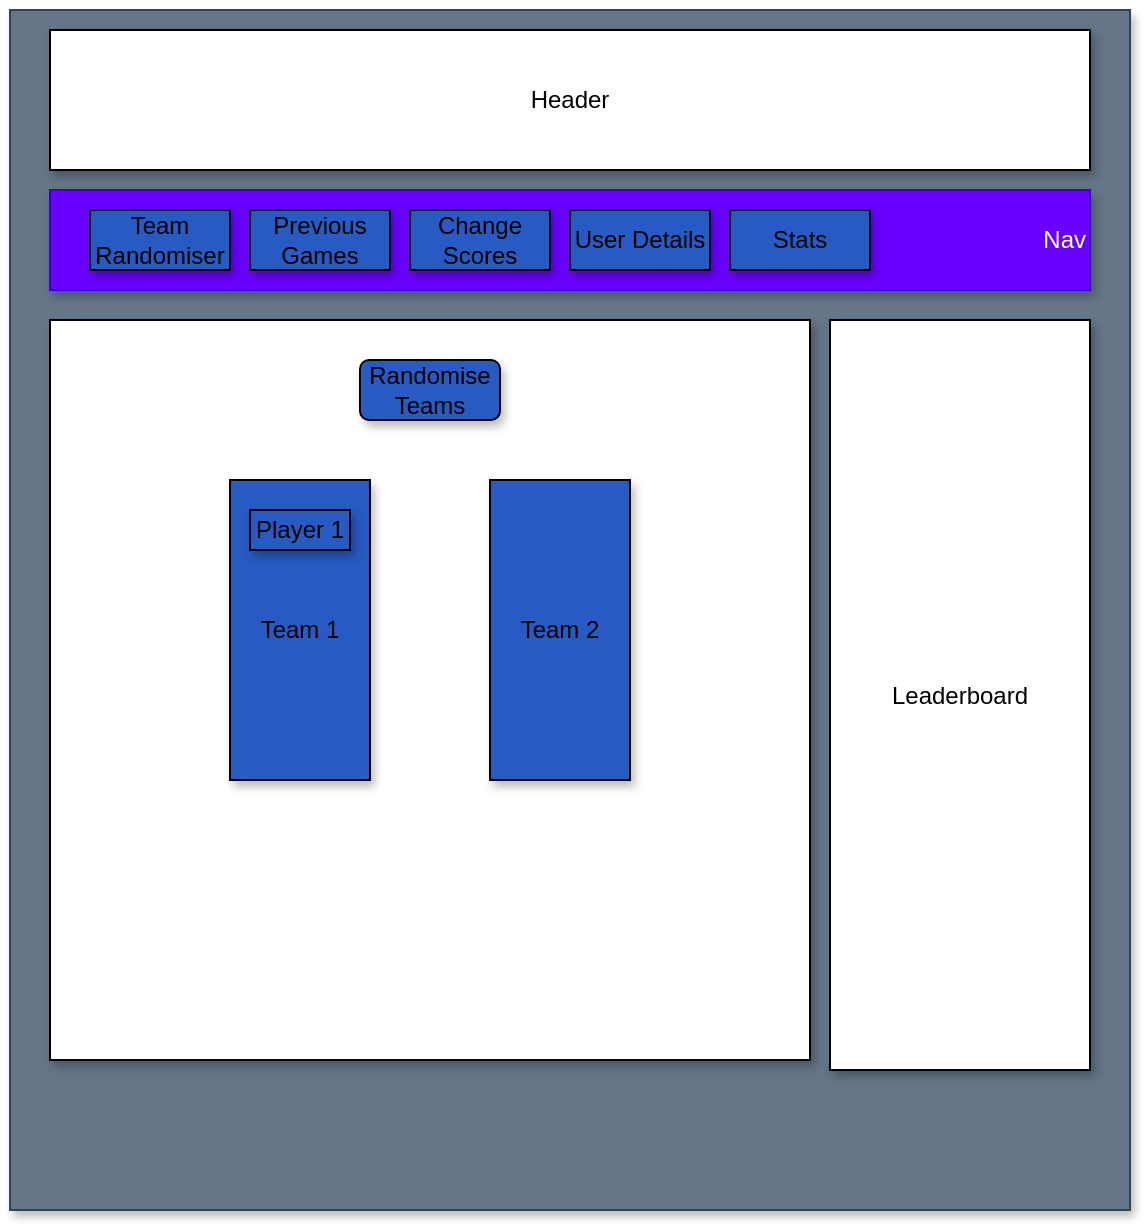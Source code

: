 <mxfile version="14.2.4" type="embed">
    <diagram id="EX7O7wGmSMzRYAoEkmwf" name="Page-1">
        <mxGraphModel dx="771" dy="585" grid="1" gridSize="10" guides="1" tooltips="1" connect="1" arrows="1" fold="1" page="1" pageScale="1" pageWidth="827" pageHeight="1169" math="0" shadow="0">
            <root>
                <mxCell id="0"/>
                <mxCell id="1" parent="0"/>
                <mxCell id="3" value="" style="rounded=0;whiteSpace=wrap;html=1;fillColor=#647687;strokeColor=#314354;fontColor=#ffffff;shadow=1;" vertex="1" parent="1">
                    <mxGeometry x="40" y="40" width="560" height="600" as="geometry"/>
                </mxCell>
                <mxCell id="4" value="Header" style="rounded=0;whiteSpace=wrap;html=1;shadow=1;" vertex="1" parent="1">
                    <mxGeometry x="60" y="50" width="520" height="70" as="geometry"/>
                </mxCell>
                <mxCell id="5" value="Leaderboard" style="rounded=0;whiteSpace=wrap;html=1;shadow=1;align=center;" vertex="1" parent="1">
                    <mxGeometry x="450" y="195" width="130" height="375" as="geometry"/>
                </mxCell>
                <mxCell id="6" value="" style="rounded=0;whiteSpace=wrap;html=1;shadow=1;" vertex="1" parent="1">
                    <mxGeometry x="60" y="195" width="380" height="370" as="geometry"/>
                </mxCell>
                <mxCell id="8" value="Randomise Teams" style="rounded=1;whiteSpace=wrap;html=1;shadow=1;fillColor=#275AC2;" vertex="1" parent="1">
                    <mxGeometry x="215" y="215" width="70" height="30" as="geometry"/>
                </mxCell>
                <mxCell id="9" value="Team 1" style="rounded=0;whiteSpace=wrap;html=1;shadow=1;fillColor=#275AC2;" vertex="1" parent="1">
                    <mxGeometry x="150" y="275" width="70" height="150" as="geometry"/>
                </mxCell>
                <mxCell id="10" value="Team 2" style="rounded=0;whiteSpace=wrap;html=1;shadow=1;fillColor=#275AC2;" vertex="1" parent="1">
                    <mxGeometry x="280" y="275" width="70" height="150" as="geometry"/>
                </mxCell>
                <mxCell id="11" value="Nav" style="rounded=0;whiteSpace=wrap;html=1;shadow=1;fillColor=#6a00ff;align=right;strokeColor=#3700CC;fontColor=#ffffff;" vertex="1" parent="1">
                    <mxGeometry x="60" y="130" width="520" height="50" as="geometry"/>
                </mxCell>
                <mxCell id="12" value="Team Randomiser" style="rounded=0;whiteSpace=wrap;html=1;shadow=1;fillColor=#275AC2;fontStyle=0" vertex="1" parent="1">
                    <mxGeometry x="80" y="140" width="70" height="30" as="geometry"/>
                </mxCell>
                <mxCell id="13" value="Previous Games" style="rounded=0;whiteSpace=wrap;html=1;shadow=1;fillColor=#275AC2;" vertex="1" parent="1">
                    <mxGeometry x="160" y="140" width="70" height="30" as="geometry"/>
                </mxCell>
                <mxCell id="14" value="Change Scores" style="rounded=0;whiteSpace=wrap;html=1;shadow=1;fillColor=#275AC2;" vertex="1" parent="1">
                    <mxGeometry x="240" y="140" width="70" height="30" as="geometry"/>
                </mxCell>
                <mxCell id="15" value="Player 1" style="rounded=0;whiteSpace=wrap;html=1;shadow=1;fillColor=#275AC2;" vertex="1" parent="1">
                    <mxGeometry x="160" y="290" width="50" height="20" as="geometry"/>
                </mxCell>
                <mxCell id="17" value="User Details" style="rounded=0;whiteSpace=wrap;html=1;shadow=1;fillColor=#275AC2;" vertex="1" parent="1">
                    <mxGeometry x="320" y="140" width="70" height="30" as="geometry"/>
                </mxCell>
                <mxCell id="20" value="Stats" style="rounded=0;whiteSpace=wrap;html=1;shadow=1;fillColor=#275AC2;" vertex="1" parent="1">
                    <mxGeometry x="400" y="140" width="70" height="30" as="geometry"/>
                </mxCell>
            </root>
        </mxGraphModel>
    </diagram>
</mxfile>